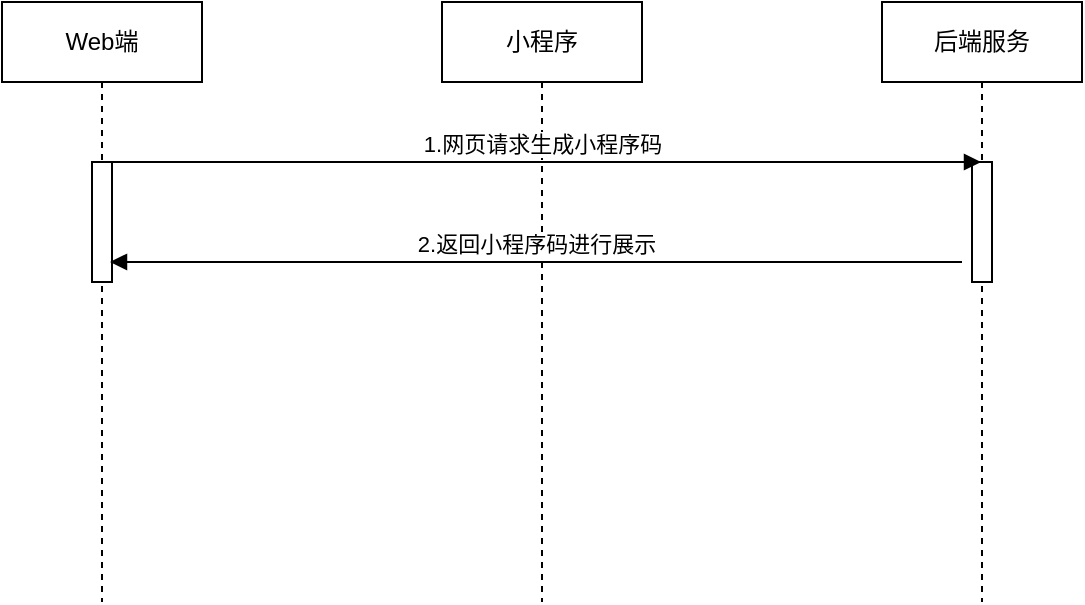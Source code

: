 <mxfile version="21.7.2" type="github">
  <diagram name="第 1 页" id="rQ2lWjcHgX8oQIh0ghAI">
    <mxGraphModel dx="1434" dy="758" grid="1" gridSize="10" guides="1" tooltips="1" connect="1" arrows="1" fold="1" page="1" pageScale="1" pageWidth="827" pageHeight="1169" math="0" shadow="0">
      <root>
        <mxCell id="0" />
        <mxCell id="1" parent="0" />
        <mxCell id="YomFTz4jYWi4zwz7rAQW-1" value="Web端" style="shape=umlLifeline;perimeter=lifelinePerimeter;whiteSpace=wrap;html=1;container=1;dropTarget=0;collapsible=0;recursiveResize=0;outlineConnect=0;portConstraint=eastwest;newEdgeStyle={&quot;curved&quot;:0,&quot;rounded&quot;:0};" vertex="1" parent="1">
          <mxGeometry x="140" y="120" width="100" height="300" as="geometry" />
        </mxCell>
        <mxCell id="YomFTz4jYWi4zwz7rAQW-4" value="" style="html=1;points=[[0,0,0,0,5],[0,1,0,0,-5],[1,0,0,0,5],[1,1,0,0,-5]];perimeter=orthogonalPerimeter;outlineConnect=0;targetShapes=umlLifeline;portConstraint=eastwest;newEdgeStyle={&quot;curved&quot;:0,&quot;rounded&quot;:0};" vertex="1" parent="YomFTz4jYWi4zwz7rAQW-1">
          <mxGeometry x="45" y="80" width="10" height="60" as="geometry" />
        </mxCell>
        <mxCell id="YomFTz4jYWi4zwz7rAQW-2" value="小程序" style="shape=umlLifeline;perimeter=lifelinePerimeter;whiteSpace=wrap;html=1;container=1;dropTarget=0;collapsible=0;recursiveResize=0;outlineConnect=0;portConstraint=eastwest;newEdgeStyle={&quot;curved&quot;:0,&quot;rounded&quot;:0};" vertex="1" parent="1">
          <mxGeometry x="360" y="120" width="100" height="300" as="geometry" />
        </mxCell>
        <mxCell id="YomFTz4jYWi4zwz7rAQW-3" value="后端服务" style="shape=umlLifeline;perimeter=lifelinePerimeter;whiteSpace=wrap;html=1;container=1;dropTarget=0;collapsible=0;recursiveResize=0;outlineConnect=0;portConstraint=eastwest;newEdgeStyle={&quot;curved&quot;:0,&quot;rounded&quot;:0};" vertex="1" parent="1">
          <mxGeometry x="580" y="120" width="100" height="300" as="geometry" />
        </mxCell>
        <mxCell id="YomFTz4jYWi4zwz7rAQW-5" value="" style="html=1;points=[[0,0,0,0,5],[0,1,0,0,-5],[1,0,0,0,5],[1,1,0,0,-5]];perimeter=orthogonalPerimeter;outlineConnect=0;targetShapes=umlLifeline;portConstraint=eastwest;newEdgeStyle={&quot;curved&quot;:0,&quot;rounded&quot;:0};" vertex="1" parent="YomFTz4jYWi4zwz7rAQW-3">
          <mxGeometry x="45" y="80" width="10" height="60" as="geometry" />
        </mxCell>
        <mxCell id="YomFTz4jYWi4zwz7rAQW-6" value="1.网页请求生成小程序码" style="html=1;verticalAlign=bottom;endArrow=block;curved=0;rounded=0;" edge="1" parent="1" target="YomFTz4jYWi4zwz7rAQW-3">
          <mxGeometry x="0.001" width="80" relative="1" as="geometry">
            <mxPoint x="190" y="200" as="sourcePoint" />
            <mxPoint x="270" y="200" as="targetPoint" />
            <mxPoint as="offset" />
          </mxGeometry>
        </mxCell>
        <mxCell id="YomFTz4jYWi4zwz7rAQW-7" value="2.返回小程序码进行展示" style="html=1;verticalAlign=bottom;endArrow=block;curved=0;rounded=0;" edge="1" parent="1">
          <mxGeometry width="80" relative="1" as="geometry">
            <mxPoint x="620" y="250" as="sourcePoint" />
            <mxPoint x="194" y="250" as="targetPoint" />
            <mxPoint as="offset" />
          </mxGeometry>
        </mxCell>
      </root>
    </mxGraphModel>
  </diagram>
</mxfile>
